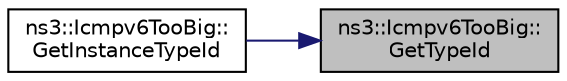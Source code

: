 digraph "ns3::Icmpv6TooBig::GetTypeId"
{
 // LATEX_PDF_SIZE
  edge [fontname="Helvetica",fontsize="10",labelfontname="Helvetica",labelfontsize="10"];
  node [fontname="Helvetica",fontsize="10",shape=record];
  rankdir="RL";
  Node1 [label="ns3::Icmpv6TooBig::\lGetTypeId",height=0.2,width=0.4,color="black", fillcolor="grey75", style="filled", fontcolor="black",tooltip="Get the UID of this class."];
  Node1 -> Node2 [dir="back",color="midnightblue",fontsize="10",style="solid",fontname="Helvetica"];
  Node2 [label="ns3::Icmpv6TooBig::\lGetInstanceTypeId",height=0.2,width=0.4,color="black", fillcolor="white", style="filled",URL="$classns3_1_1_icmpv6_too_big.html#ac49838658a4023e7961691825b197abc",tooltip="Get the instance type ID."];
}
